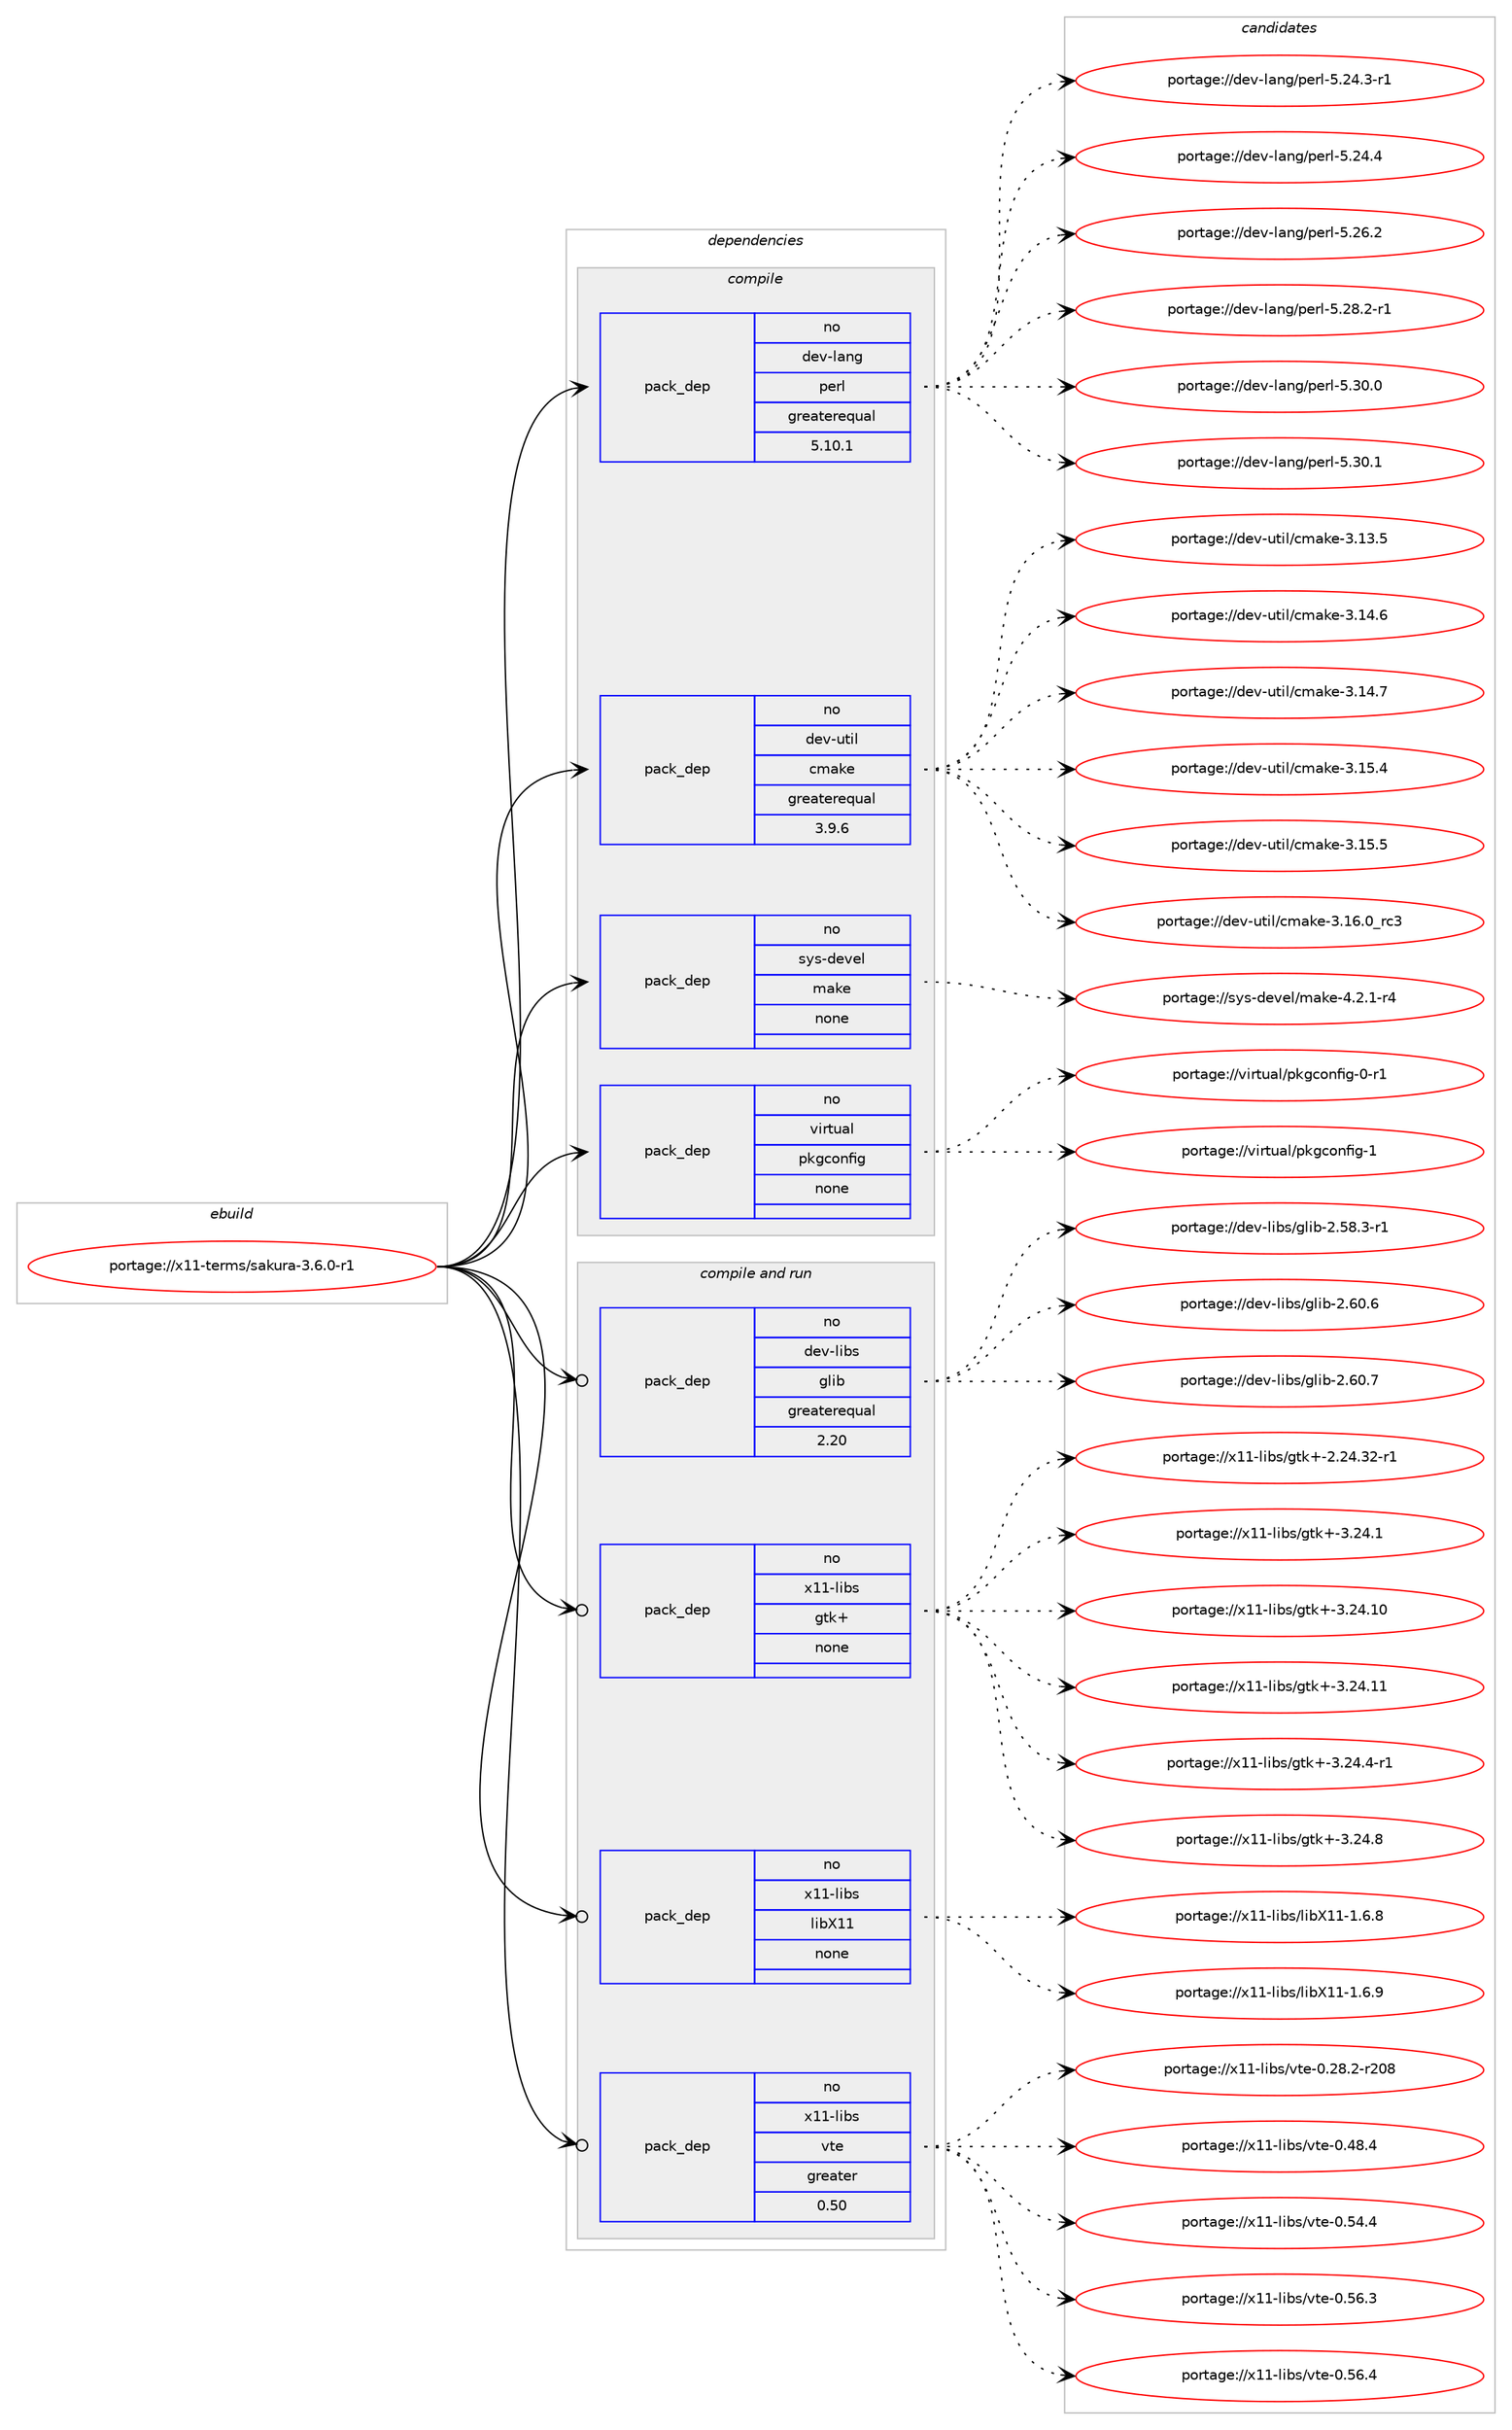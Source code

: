 digraph prolog {

# *************
# Graph options
# *************

newrank=true;
concentrate=true;
compound=true;
graph [rankdir=LR,fontname=Helvetica,fontsize=10,ranksep=1.5];#, ranksep=2.5, nodesep=0.2];
edge  [arrowhead=vee];
node  [fontname=Helvetica,fontsize=10];

# **********
# The ebuild
# **********

subgraph cluster_leftcol {
color=gray;
rank=same;
label=<<i>ebuild</i>>;
id [label="portage://x11-terms/sakura-3.6.0-r1", color=red, width=4, href="../x11-terms/sakura-3.6.0-r1.svg"];
}

# ****************
# The dependencies
# ****************

subgraph cluster_midcol {
color=gray;
label=<<i>dependencies</i>>;
subgraph cluster_compile {
fillcolor="#eeeeee";
style=filled;
label=<<i>compile</i>>;
subgraph pack340463 {
dependency457684 [label=<<TABLE BORDER="0" CELLBORDER="1" CELLSPACING="0" CELLPADDING="4" WIDTH="220"><TR><TD ROWSPAN="6" CELLPADDING="30">pack_dep</TD></TR><TR><TD WIDTH="110">no</TD></TR><TR><TD>dev-lang</TD></TR><TR><TD>perl</TD></TR><TR><TD>greaterequal</TD></TR><TR><TD>5.10.1</TD></TR></TABLE>>, shape=none, color=blue];
}
id:e -> dependency457684:w [weight=20,style="solid",arrowhead="vee"];
subgraph pack340464 {
dependency457685 [label=<<TABLE BORDER="0" CELLBORDER="1" CELLSPACING="0" CELLPADDING="4" WIDTH="220"><TR><TD ROWSPAN="6" CELLPADDING="30">pack_dep</TD></TR><TR><TD WIDTH="110">no</TD></TR><TR><TD>dev-util</TD></TR><TR><TD>cmake</TD></TR><TR><TD>greaterequal</TD></TR><TR><TD>3.9.6</TD></TR></TABLE>>, shape=none, color=blue];
}
id:e -> dependency457685:w [weight=20,style="solid",arrowhead="vee"];
subgraph pack340465 {
dependency457686 [label=<<TABLE BORDER="0" CELLBORDER="1" CELLSPACING="0" CELLPADDING="4" WIDTH="220"><TR><TD ROWSPAN="6" CELLPADDING="30">pack_dep</TD></TR><TR><TD WIDTH="110">no</TD></TR><TR><TD>sys-devel</TD></TR><TR><TD>make</TD></TR><TR><TD>none</TD></TR><TR><TD></TD></TR></TABLE>>, shape=none, color=blue];
}
id:e -> dependency457686:w [weight=20,style="solid",arrowhead="vee"];
subgraph pack340466 {
dependency457687 [label=<<TABLE BORDER="0" CELLBORDER="1" CELLSPACING="0" CELLPADDING="4" WIDTH="220"><TR><TD ROWSPAN="6" CELLPADDING="30">pack_dep</TD></TR><TR><TD WIDTH="110">no</TD></TR><TR><TD>virtual</TD></TR><TR><TD>pkgconfig</TD></TR><TR><TD>none</TD></TR><TR><TD></TD></TR></TABLE>>, shape=none, color=blue];
}
id:e -> dependency457687:w [weight=20,style="solid",arrowhead="vee"];
}
subgraph cluster_compileandrun {
fillcolor="#eeeeee";
style=filled;
label=<<i>compile and run</i>>;
subgraph pack340467 {
dependency457688 [label=<<TABLE BORDER="0" CELLBORDER="1" CELLSPACING="0" CELLPADDING="4" WIDTH="220"><TR><TD ROWSPAN="6" CELLPADDING="30">pack_dep</TD></TR><TR><TD WIDTH="110">no</TD></TR><TR><TD>dev-libs</TD></TR><TR><TD>glib</TD></TR><TR><TD>greaterequal</TD></TR><TR><TD>2.20</TD></TR></TABLE>>, shape=none, color=blue];
}
id:e -> dependency457688:w [weight=20,style="solid",arrowhead="odotvee"];
subgraph pack340468 {
dependency457689 [label=<<TABLE BORDER="0" CELLBORDER="1" CELLSPACING="0" CELLPADDING="4" WIDTH="220"><TR><TD ROWSPAN="6" CELLPADDING="30">pack_dep</TD></TR><TR><TD WIDTH="110">no</TD></TR><TR><TD>x11-libs</TD></TR><TR><TD>gtk+</TD></TR><TR><TD>none</TD></TR><TR><TD></TD></TR></TABLE>>, shape=none, color=blue];
}
id:e -> dependency457689:w [weight=20,style="solid",arrowhead="odotvee"];
subgraph pack340469 {
dependency457690 [label=<<TABLE BORDER="0" CELLBORDER="1" CELLSPACING="0" CELLPADDING="4" WIDTH="220"><TR><TD ROWSPAN="6" CELLPADDING="30">pack_dep</TD></TR><TR><TD WIDTH="110">no</TD></TR><TR><TD>x11-libs</TD></TR><TR><TD>libX11</TD></TR><TR><TD>none</TD></TR><TR><TD></TD></TR></TABLE>>, shape=none, color=blue];
}
id:e -> dependency457690:w [weight=20,style="solid",arrowhead="odotvee"];
subgraph pack340470 {
dependency457691 [label=<<TABLE BORDER="0" CELLBORDER="1" CELLSPACING="0" CELLPADDING="4" WIDTH="220"><TR><TD ROWSPAN="6" CELLPADDING="30">pack_dep</TD></TR><TR><TD WIDTH="110">no</TD></TR><TR><TD>x11-libs</TD></TR><TR><TD>vte</TD></TR><TR><TD>greater</TD></TR><TR><TD>0.50</TD></TR></TABLE>>, shape=none, color=blue];
}
id:e -> dependency457691:w [weight=20,style="solid",arrowhead="odotvee"];
}
subgraph cluster_run {
fillcolor="#eeeeee";
style=filled;
label=<<i>run</i>>;
}
}

# **************
# The candidates
# **************

subgraph cluster_choices {
rank=same;
color=gray;
label=<<i>candidates</i>>;

subgraph choice340463 {
color=black;
nodesep=1;
choiceportage100101118451089711010347112101114108455346505246514511449 [label="portage://dev-lang/perl-5.24.3-r1", color=red, width=4,href="../dev-lang/perl-5.24.3-r1.svg"];
choiceportage10010111845108971101034711210111410845534650524652 [label="portage://dev-lang/perl-5.24.4", color=red, width=4,href="../dev-lang/perl-5.24.4.svg"];
choiceportage10010111845108971101034711210111410845534650544650 [label="portage://dev-lang/perl-5.26.2", color=red, width=4,href="../dev-lang/perl-5.26.2.svg"];
choiceportage100101118451089711010347112101114108455346505646504511449 [label="portage://dev-lang/perl-5.28.2-r1", color=red, width=4,href="../dev-lang/perl-5.28.2-r1.svg"];
choiceportage10010111845108971101034711210111410845534651484648 [label="portage://dev-lang/perl-5.30.0", color=red, width=4,href="../dev-lang/perl-5.30.0.svg"];
choiceportage10010111845108971101034711210111410845534651484649 [label="portage://dev-lang/perl-5.30.1", color=red, width=4,href="../dev-lang/perl-5.30.1.svg"];
dependency457684:e -> choiceportage100101118451089711010347112101114108455346505246514511449:w [style=dotted,weight="100"];
dependency457684:e -> choiceportage10010111845108971101034711210111410845534650524652:w [style=dotted,weight="100"];
dependency457684:e -> choiceportage10010111845108971101034711210111410845534650544650:w [style=dotted,weight="100"];
dependency457684:e -> choiceportage100101118451089711010347112101114108455346505646504511449:w [style=dotted,weight="100"];
dependency457684:e -> choiceportage10010111845108971101034711210111410845534651484648:w [style=dotted,weight="100"];
dependency457684:e -> choiceportage10010111845108971101034711210111410845534651484649:w [style=dotted,weight="100"];
}
subgraph choice340464 {
color=black;
nodesep=1;
choiceportage1001011184511711610510847991099710710145514649514653 [label="portage://dev-util/cmake-3.13.5", color=red, width=4,href="../dev-util/cmake-3.13.5.svg"];
choiceportage1001011184511711610510847991099710710145514649524654 [label="portage://dev-util/cmake-3.14.6", color=red, width=4,href="../dev-util/cmake-3.14.6.svg"];
choiceportage1001011184511711610510847991099710710145514649524655 [label="portage://dev-util/cmake-3.14.7", color=red, width=4,href="../dev-util/cmake-3.14.7.svg"];
choiceportage1001011184511711610510847991099710710145514649534652 [label="portage://dev-util/cmake-3.15.4", color=red, width=4,href="../dev-util/cmake-3.15.4.svg"];
choiceportage1001011184511711610510847991099710710145514649534653 [label="portage://dev-util/cmake-3.15.5", color=red, width=4,href="../dev-util/cmake-3.15.5.svg"];
choiceportage1001011184511711610510847991099710710145514649544648951149951 [label="portage://dev-util/cmake-3.16.0_rc3", color=red, width=4,href="../dev-util/cmake-3.16.0_rc3.svg"];
dependency457685:e -> choiceportage1001011184511711610510847991099710710145514649514653:w [style=dotted,weight="100"];
dependency457685:e -> choiceportage1001011184511711610510847991099710710145514649524654:w [style=dotted,weight="100"];
dependency457685:e -> choiceportage1001011184511711610510847991099710710145514649524655:w [style=dotted,weight="100"];
dependency457685:e -> choiceportage1001011184511711610510847991099710710145514649534652:w [style=dotted,weight="100"];
dependency457685:e -> choiceportage1001011184511711610510847991099710710145514649534653:w [style=dotted,weight="100"];
dependency457685:e -> choiceportage1001011184511711610510847991099710710145514649544648951149951:w [style=dotted,weight="100"];
}
subgraph choice340465 {
color=black;
nodesep=1;
choiceportage1151211154510010111810110847109971071014552465046494511452 [label="portage://sys-devel/make-4.2.1-r4", color=red, width=4,href="../sys-devel/make-4.2.1-r4.svg"];
dependency457686:e -> choiceportage1151211154510010111810110847109971071014552465046494511452:w [style=dotted,weight="100"];
}
subgraph choice340466 {
color=black;
nodesep=1;
choiceportage11810511411611797108471121071039911111010210510345484511449 [label="portage://virtual/pkgconfig-0-r1", color=red, width=4,href="../virtual/pkgconfig-0-r1.svg"];
choiceportage1181051141161179710847112107103991111101021051034549 [label="portage://virtual/pkgconfig-1", color=red, width=4,href="../virtual/pkgconfig-1.svg"];
dependency457687:e -> choiceportage11810511411611797108471121071039911111010210510345484511449:w [style=dotted,weight="100"];
dependency457687:e -> choiceportage1181051141161179710847112107103991111101021051034549:w [style=dotted,weight="100"];
}
subgraph choice340467 {
color=black;
nodesep=1;
choiceportage10010111845108105981154710310810598455046535646514511449 [label="portage://dev-libs/glib-2.58.3-r1", color=red, width=4,href="../dev-libs/glib-2.58.3-r1.svg"];
choiceportage1001011184510810598115471031081059845504654484654 [label="portage://dev-libs/glib-2.60.6", color=red, width=4,href="../dev-libs/glib-2.60.6.svg"];
choiceportage1001011184510810598115471031081059845504654484655 [label="portage://dev-libs/glib-2.60.7", color=red, width=4,href="../dev-libs/glib-2.60.7.svg"];
dependency457688:e -> choiceportage10010111845108105981154710310810598455046535646514511449:w [style=dotted,weight="100"];
dependency457688:e -> choiceportage1001011184510810598115471031081059845504654484654:w [style=dotted,weight="100"];
dependency457688:e -> choiceportage1001011184510810598115471031081059845504654484655:w [style=dotted,weight="100"];
}
subgraph choice340468 {
color=black;
nodesep=1;
choiceportage12049494510810598115471031161074345504650524651504511449 [label="portage://x11-libs/gtk+-2.24.32-r1", color=red, width=4,href="../x11-libs/gtk+-2.24.32-r1.svg"];
choiceportage12049494510810598115471031161074345514650524649 [label="portage://x11-libs/gtk+-3.24.1", color=red, width=4,href="../x11-libs/gtk+-3.24.1.svg"];
choiceportage1204949451081059811547103116107434551465052464948 [label="portage://x11-libs/gtk+-3.24.10", color=red, width=4,href="../x11-libs/gtk+-3.24.10.svg"];
choiceportage1204949451081059811547103116107434551465052464949 [label="portage://x11-libs/gtk+-3.24.11", color=red, width=4,href="../x11-libs/gtk+-3.24.11.svg"];
choiceportage120494945108105981154710311610743455146505246524511449 [label="portage://x11-libs/gtk+-3.24.4-r1", color=red, width=4,href="../x11-libs/gtk+-3.24.4-r1.svg"];
choiceportage12049494510810598115471031161074345514650524656 [label="portage://x11-libs/gtk+-3.24.8", color=red, width=4,href="../x11-libs/gtk+-3.24.8.svg"];
dependency457689:e -> choiceportage12049494510810598115471031161074345504650524651504511449:w [style=dotted,weight="100"];
dependency457689:e -> choiceportage12049494510810598115471031161074345514650524649:w [style=dotted,weight="100"];
dependency457689:e -> choiceportage1204949451081059811547103116107434551465052464948:w [style=dotted,weight="100"];
dependency457689:e -> choiceportage1204949451081059811547103116107434551465052464949:w [style=dotted,weight="100"];
dependency457689:e -> choiceportage120494945108105981154710311610743455146505246524511449:w [style=dotted,weight="100"];
dependency457689:e -> choiceportage12049494510810598115471031161074345514650524656:w [style=dotted,weight="100"];
}
subgraph choice340469 {
color=black;
nodesep=1;
choiceportage120494945108105981154710810598884949454946544656 [label="portage://x11-libs/libX11-1.6.8", color=red, width=4,href="../x11-libs/libX11-1.6.8.svg"];
choiceportage120494945108105981154710810598884949454946544657 [label="portage://x11-libs/libX11-1.6.9", color=red, width=4,href="../x11-libs/libX11-1.6.9.svg"];
dependency457690:e -> choiceportage120494945108105981154710810598884949454946544656:w [style=dotted,weight="100"];
dependency457690:e -> choiceportage120494945108105981154710810598884949454946544657:w [style=dotted,weight="100"];
}
subgraph choice340470 {
color=black;
nodesep=1;
choiceportage12049494510810598115471181161014548465056465045114504856 [label="portage://x11-libs/vte-0.28.2-r208", color=red, width=4,href="../x11-libs/vte-0.28.2-r208.svg"];
choiceportage120494945108105981154711811610145484652564652 [label="portage://x11-libs/vte-0.48.4", color=red, width=4,href="../x11-libs/vte-0.48.4.svg"];
choiceportage120494945108105981154711811610145484653524652 [label="portage://x11-libs/vte-0.54.4", color=red, width=4,href="../x11-libs/vte-0.54.4.svg"];
choiceportage120494945108105981154711811610145484653544651 [label="portage://x11-libs/vte-0.56.3", color=red, width=4,href="../x11-libs/vte-0.56.3.svg"];
choiceportage120494945108105981154711811610145484653544652 [label="portage://x11-libs/vte-0.56.4", color=red, width=4,href="../x11-libs/vte-0.56.4.svg"];
dependency457691:e -> choiceportage12049494510810598115471181161014548465056465045114504856:w [style=dotted,weight="100"];
dependency457691:e -> choiceportage120494945108105981154711811610145484652564652:w [style=dotted,weight="100"];
dependency457691:e -> choiceportage120494945108105981154711811610145484653524652:w [style=dotted,weight="100"];
dependency457691:e -> choiceportage120494945108105981154711811610145484653544651:w [style=dotted,weight="100"];
dependency457691:e -> choiceportage120494945108105981154711811610145484653544652:w [style=dotted,weight="100"];
}
}

}
